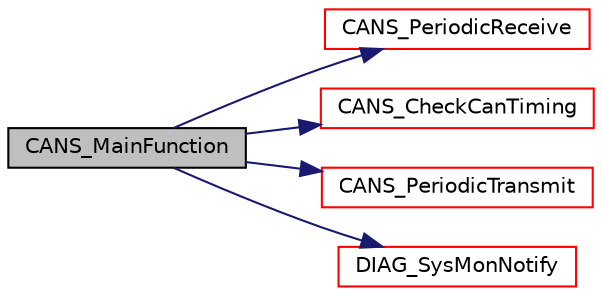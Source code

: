 digraph "CANS_MainFunction"
{
  edge [fontname="Helvetica",fontsize="10",labelfontname="Helvetica",labelfontsize="10"];
  node [fontname="Helvetica",fontsize="10",shape=record];
  rankdir="LR";
  Node96 [label="CANS_MainFunction",height=0.2,width=0.4,color="black", fillcolor="grey75", style="filled", fontcolor="black"];
  Node96 -> Node97 [color="midnightblue",fontsize="10",style="solid",fontname="Helvetica"];
  Node97 [label="CANS_PeriodicReceive",height=0.2,width=0.4,color="red", fillcolor="white", style="filled",URL="$cansignal_8c.html#aee4ed4a68e69e2b5c9b197b6d491d88e"];
  Node96 -> Node105 [color="midnightblue",fontsize="10",style="solid",fontname="Helvetica"];
  Node105 [label="CANS_CheckCanTiming",height=0.2,width=0.4,color="red", fillcolor="white", style="filled",URL="$cansignal_8c.html#ad7dc2fc23723da5905c2a71247ff3f1c",tooltip="Checks if the CAN messages come in the specified time window. "];
  Node96 -> Node114 [color="midnightblue",fontsize="10",style="solid",fontname="Helvetica"];
  Node114 [label="CANS_PeriodicTransmit",height=0.2,width=0.4,color="red", fillcolor="white", style="filled",URL="$cansignal_8c.html#a0f084eaaab6753114dc99ac3e3b6fe60"];
  Node96 -> Node122 [color="midnightblue",fontsize="10",style="solid",fontname="Helvetica"];
  Node122 [label="DIAG_SysMonNotify",height=0.2,width=0.4,color="red", fillcolor="white", style="filled",URL="$diag_8c.html#a7970909aa22bb87427a96c694fbab0e4",tooltip="DIAG_SysMonNotify has to be called in every function using the system monitoring. ..."];
}
